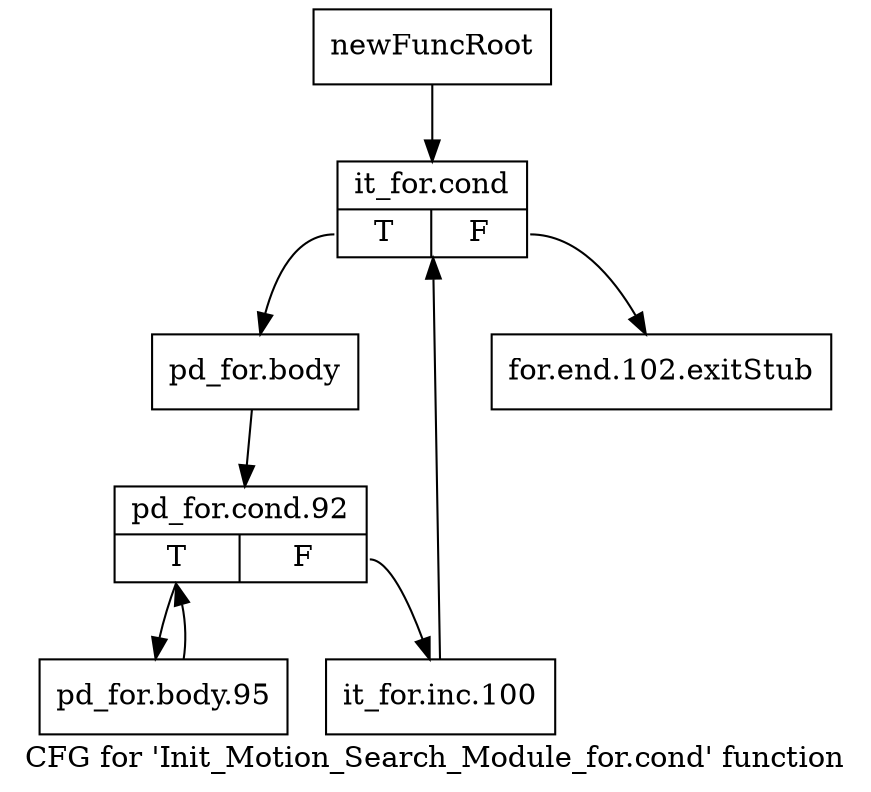 digraph "CFG for 'Init_Motion_Search_Module_for.cond' function" {
	label="CFG for 'Init_Motion_Search_Module_for.cond' function";

	Node0x28aa5c0 [shape=record,label="{newFuncRoot}"];
	Node0x28aa5c0 -> Node0x28aa660;
	Node0x28aa610 [shape=record,label="{for.end.102.exitStub}"];
	Node0x28aa660 [shape=record,label="{it_for.cond|{<s0>T|<s1>F}}"];
	Node0x28aa660:s0 -> Node0x28aa6b0;
	Node0x28aa660:s1 -> Node0x28aa610;
	Node0x28aa6b0 [shape=record,label="{pd_for.body}"];
	Node0x28aa6b0 -> Node0x28aa700;
	Node0x28aa700 [shape=record,label="{pd_for.cond.92|{<s0>T|<s1>F}}"];
	Node0x28aa700:s0 -> Node0x28aa7a0;
	Node0x28aa700:s1 -> Node0x28aa750;
	Node0x28aa750 [shape=record,label="{it_for.inc.100}"];
	Node0x28aa750 -> Node0x28aa660;
	Node0x28aa7a0 [shape=record,label="{pd_for.body.95}"];
	Node0x28aa7a0 -> Node0x28aa700;
}
